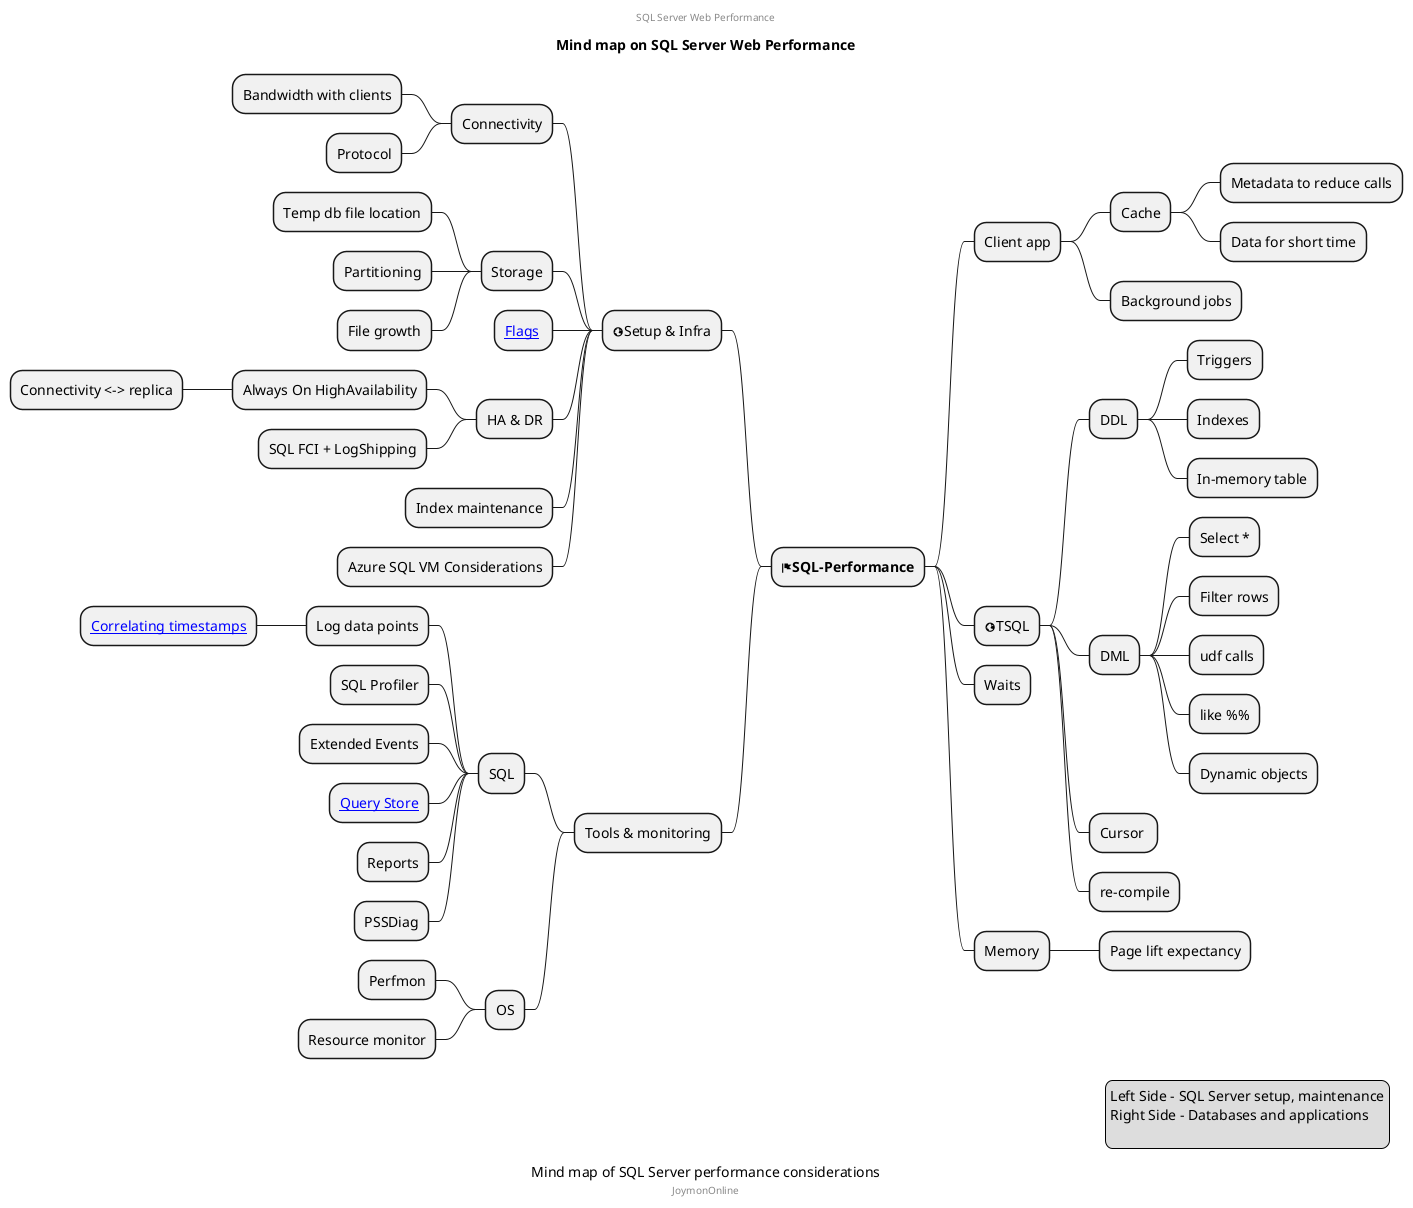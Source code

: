 @startuml
@startmindmap
caption Mind map of SQL Server performance considerations
title Mind map on SQL Server Web Performance
center header
SQL Server Web Performance
endheader

center footer JoymonOnline
* <&flag><b>SQL-Performance</b>
** Client app
*** Cache
**** Metadata to reduce calls
**** Data for short time
*** Background jobs
** <&globe>TSQL
*** DDL
**** Triggers
**** Indexes
**** In-memory table
*** DML
**** Select *
**** Filter rows
**** udf calls
**** like %%
**** Dynamic objects
*** Cursor 
*** re-compile
** Waits
** Memory
*** Page lift expectancy
left side

** <&globe>Setup & Infra
*** Connectivity
**** Bandwidth with clients
**** Protocol
*** Storage
**** Temp db file location
**** Partitioning
**** File growth
*** [[https://docs.microsoft.com/en-us/sql/t-sql/database-console-commands/dbcc-traceon-trace-flags-transact-sql?view=sql-server-2017 Flags]] 
*** HA & DR
**** Always On HighAvailability
***** Connectivity <-> replica
**** SQL FCI + LogShipping
*** Index maintenance
*** Azure SQL VM Considerations
** Tools & monitoring
*** SQL
**** Log data points
***** [[https://docs.microsoft.com/en-us/archive/blogs/psssql/sql-server-correlating-timestamps-from-various-data-points Correlating timestamps]]
**** SQL Profiler
**** Extended Events
**** [[https://www.sqlshack.com/sql-server-query-store-overview/ Query Store]]
**** Reports
**** PSSDiag
*** OS
**** Perfmon
**** Resource monitor
legend right
  Left Side - SQL Server setup, maintenance
  Right Side - Databases and applications
   
endlegend
@endmindmap
@enduml